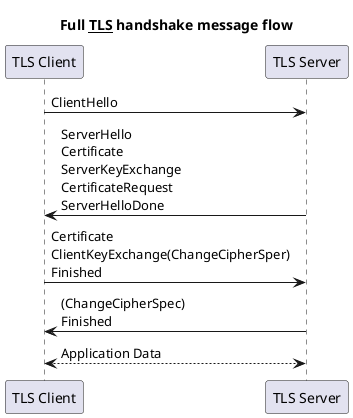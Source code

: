 @startuml
title: Full __TLS__ handshake message flow

participant "TLS Client" as client
participant "TLS Server" as server

client -> server : ClientHello
server -> client : ServerHello\nCertificate\nServerKeyExchange\nCertificateRequest\nServerHelloDone
client -> server : Certificate\nClientKeyExchange(ChangeCipherSper)\nFinished
server -> client : (ChangeCipherSpec)\nFinished
client <--> server : Application Data
@enduml
